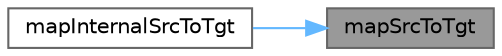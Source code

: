 digraph "mapSrcToTgt"
{
 // LATEX_PDF_SIZE
  bgcolor="transparent";
  edge [fontname=Helvetica,fontsize=10,labelfontname=Helvetica,labelfontsize=10];
  node [fontname=Helvetica,fontsize=10,shape=box,height=0.2,width=0.4];
  rankdir="RL";
  Node1 [id="Node000001",label="mapSrcToTgt",height=0.2,width=0.4,color="gray40", fillcolor="grey60", style="filled", fontcolor="black",tooltip=" "];
  Node1 -> Node2 [id="edge1_Node000001_Node000002",dir="back",color="steelblue1",style="solid",tooltip=" "];
  Node2 [id="Node000002",label="mapInternalSrcToTgt",height=0.2,width=0.4,color="grey40", fillcolor="white", style="filled",URL="$classFoam_1_1meshToMesh.html#ae65e0a4ee6b964ebd48592a8482e08ce",tooltip=" "];
}

